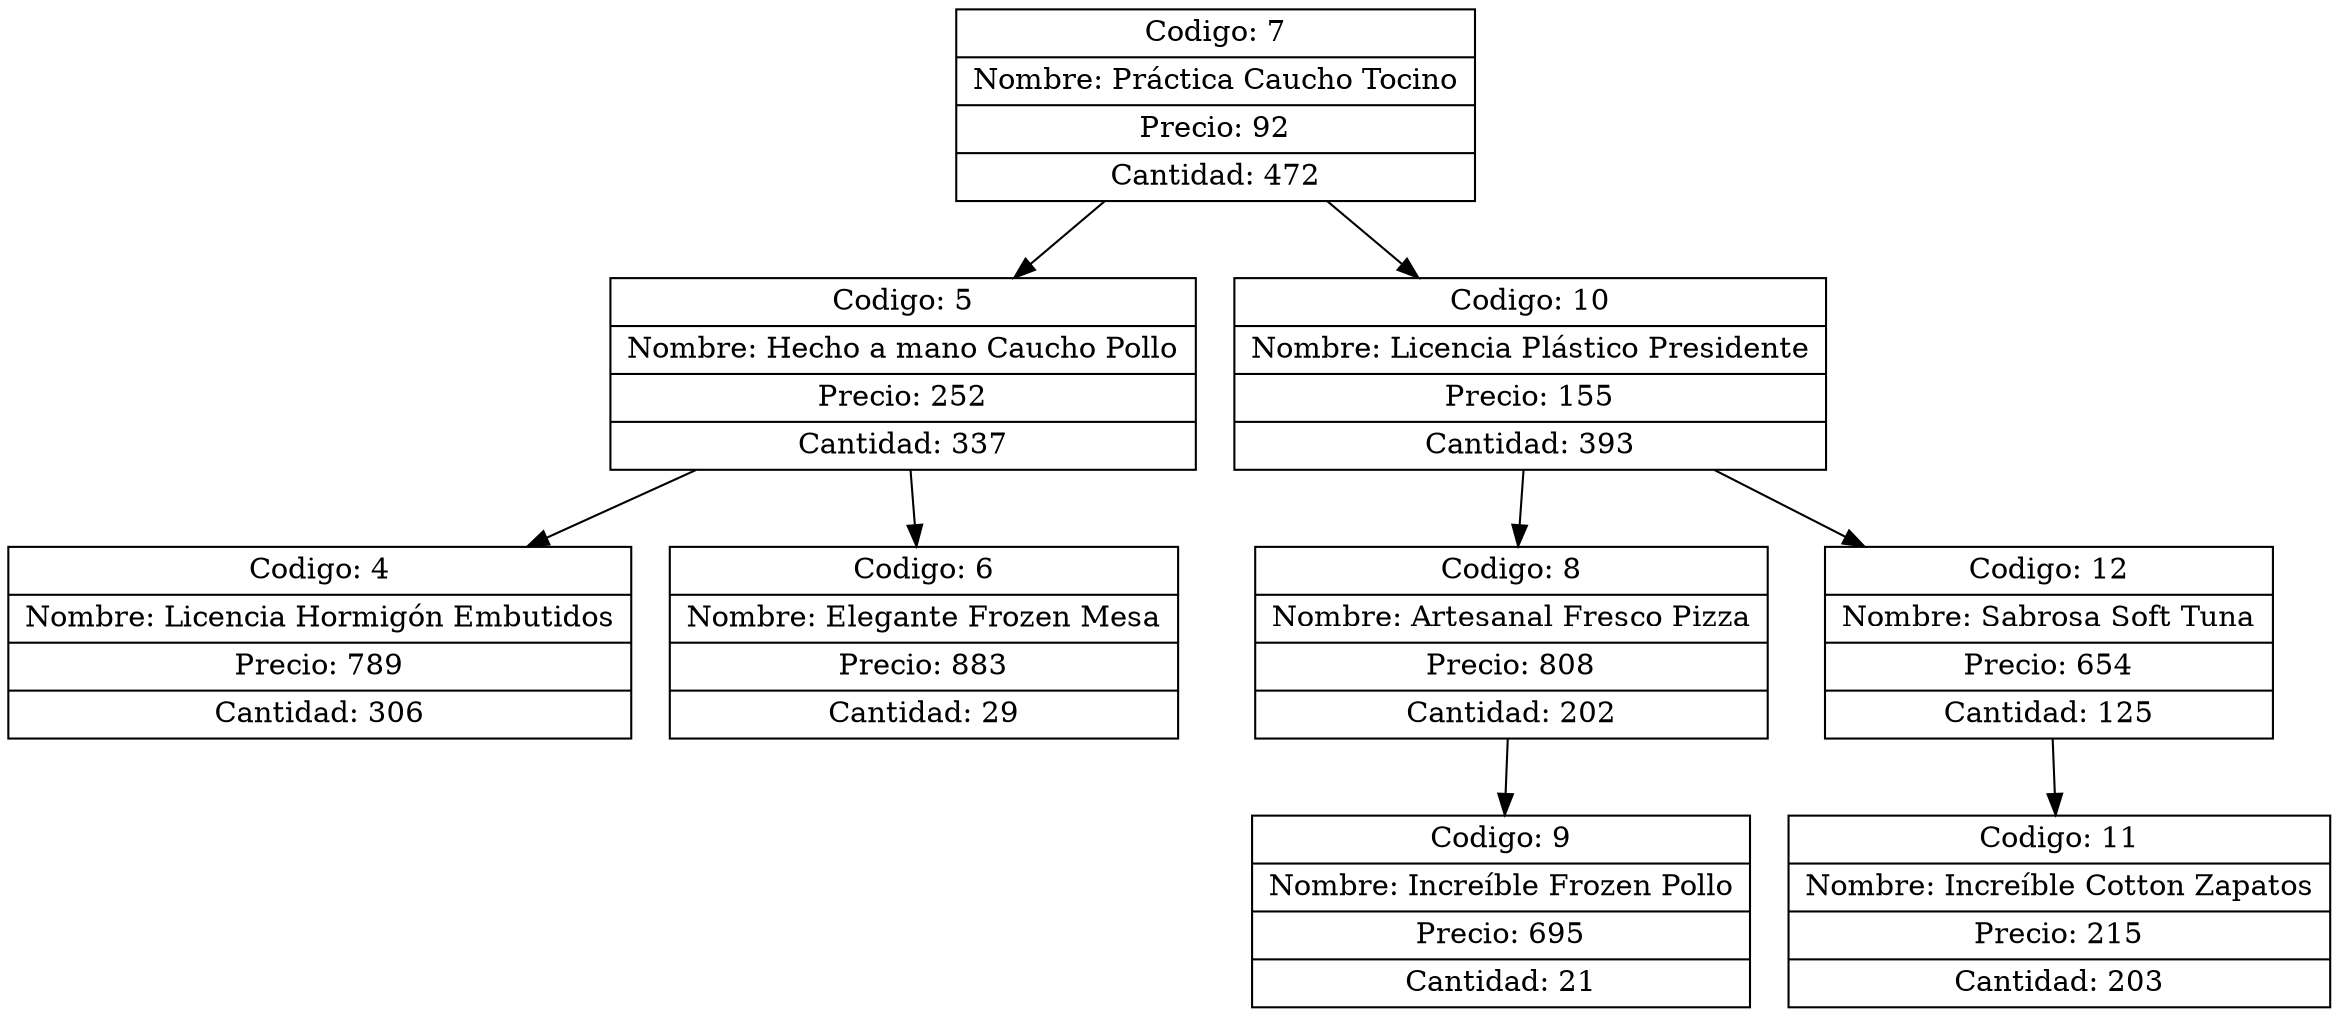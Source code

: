 digraph G{
node[shape="box" shape="record"]
nodo7[label="{ Codigo: 7 | Nombre: Práctica Caucho Tocino | Precio: 92 | Cantidad: 472}"];
nodo5[label="{ Codigo: 5 | Nombre: Hecho a mano Caucho Pollo | Precio: 252 | Cantidad: 337}"];
nodo4[label="{ Codigo: 4 | Nombre: Licencia Hormigón Embutidos | Precio: 789 | Cantidad: 306}"];
nodo5->nodo4;
nodo6[label="{ Codigo: 6 | Nombre: Elegante Frozen Mesa | Precio: 883 | Cantidad: 29}"];
nodo5->nodo6;
nodo7->nodo5;
nodo10[label="{ Codigo: 10 | Nombre: Licencia Plástico Presidente | Precio: 155 | Cantidad: 393}"];
nodo8[label="{ Codigo: 8 | Nombre: Artesanal Fresco Pizza | Precio: 808 | Cantidad: 202}"];
nodo9[label="{ Codigo: 9 | Nombre: Increíble Frozen Pollo | Precio: 695 | Cantidad: 21}"];
nodo8->nodo9;
nodo10->nodo8;
nodo12[label="{ Codigo: 12 | Nombre: Sabrosa Soft Tuna | Precio: 654 | Cantidad: 125}"];
nodo11[label="{ Codigo: 11 | Nombre: Increíble Cotton Zapatos | Precio: 215 | Cantidad: 203}"];
nodo12->nodo11;
nodo10->nodo12;
nodo7->nodo10;
}
